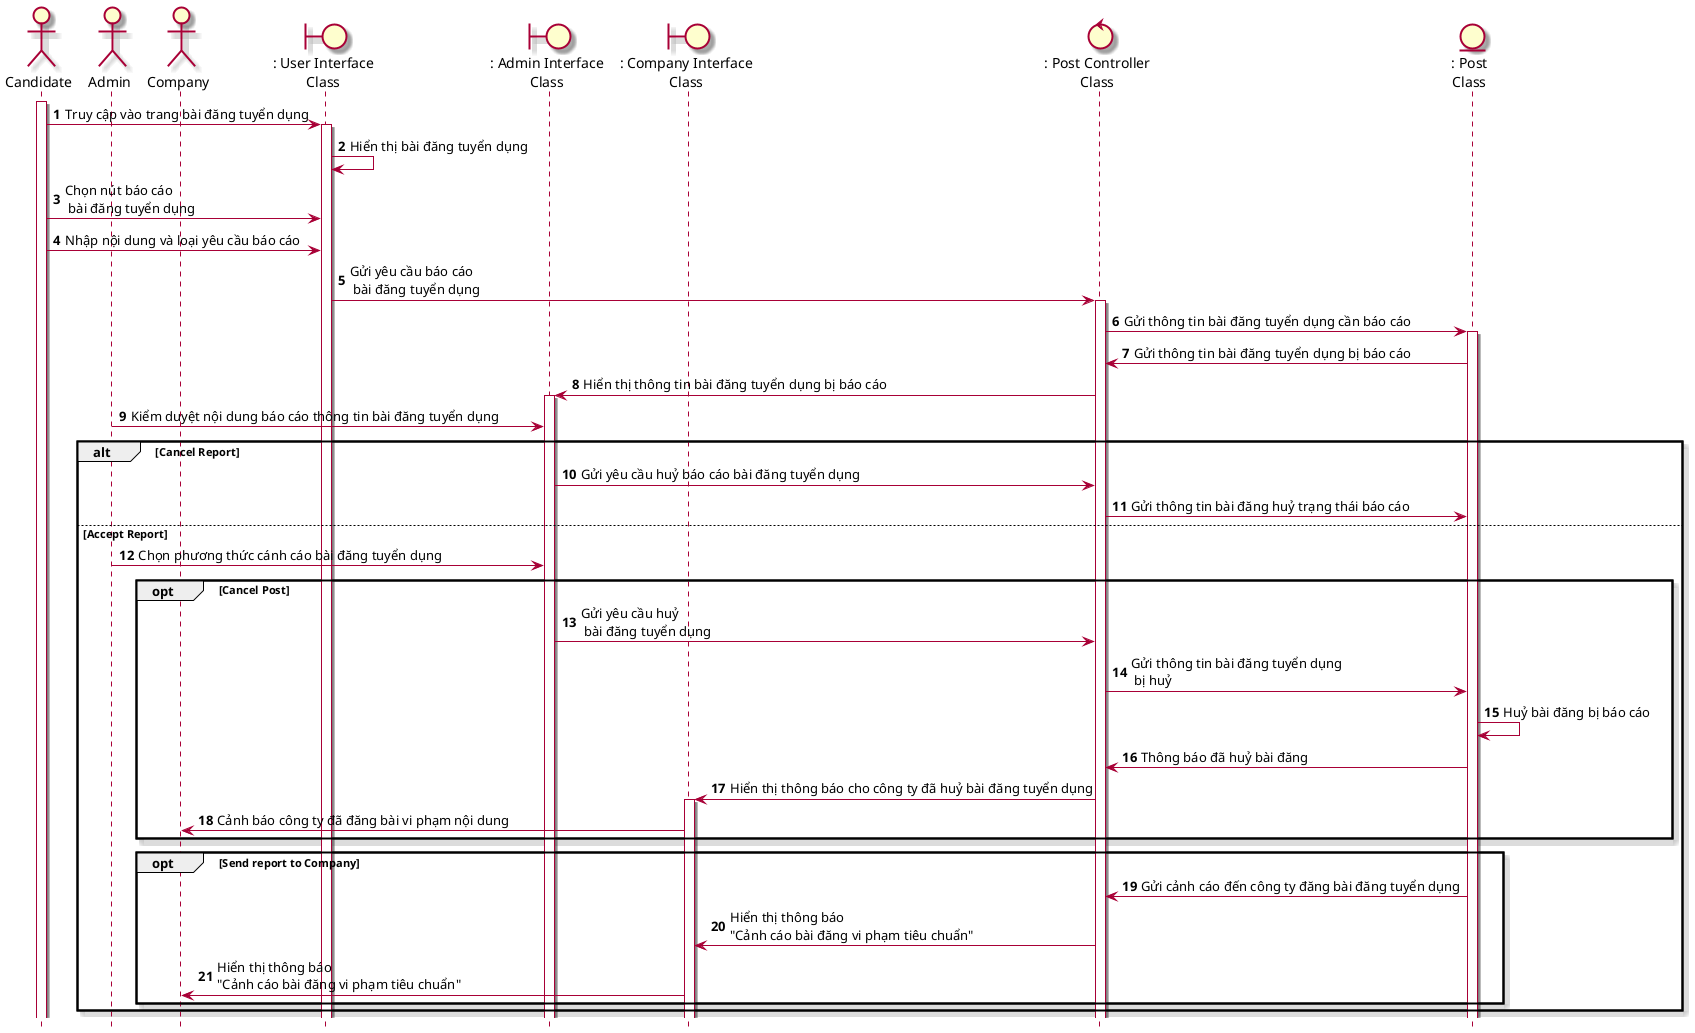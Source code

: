 @startuml SeqBaoCaoBaiDang
hide footbox
skin rose 
actor candidate as "Candidate"
actor admin as "Admin"
actor company as "Company"
boundary userInterface as ": User Interface\nClass"
boundary adminInterface as ": Admin Interface\nClass"
boundary companyInterface as ": Company Interface\nClass"
control postController as ": Post Controller\nClass"
entity Post as ": Post\nClass"
candidate++
autonumber
candidate-> userInterface++: Truy cập vào trang bài đăng tuyển dụng
userInterface-> userInterface: Hiển thị bài đăng tuyển dụng
candidate-> userInterface: Chọn nút báo cáo\n bài đăng tuyển dụng
candidate-> userInterface: Nhập nội dung và loại yêu cầu báo cáo
userInterface-> postController++: Gửi yêu cầu báo cáo\n bài đăng tuyển dụng
postController-> Post++: Gửi thông tin bài đăng tuyển dụng cần báo cáo
Post -> postController: Gửi thông tin bài đăng tuyển dụng bị báo cáo
postController-> adminInterface++: Hiển thị thông tin bài đăng tuyển dụng bị báo cáo
admin -> adminInterface: Kiểm duyệt nội dung báo cáo thông tin bài đăng tuyển dụng
alt Cancel Report
adminInterface -> postController: Gửi yêu cầu huỷ báo cáo bài đăng tuyển dụng
postController -> Post: Gửi thông tin bài đăng huỷ trạng thái báo cáo
else Accept Report
admin -> adminInterface: Chọn phương thức cánh cáo bài đăng tuyển dụng
opt Cancel Post
adminInterface -> postController: Gửi yêu cầu huỷ\n bài đăng tuyển dụng
postController -> Post: Gửi thông tin bài đăng tuyển dụng\n bị huỷ
Post->Post: Huỷ bài đăng bị báo cáo 
Post->postController: Thông báo đã huỷ bài đăng
postController-> companyInterface++: Hiển thị thông báo cho công ty đã huỷ bài đăng tuyển dụng
companyInterface -> company: Cảnh báo công ty đã đăng bài vi phạm nội dung
end
opt Send report to Company 
Post -> postController: Gửi cảnh cáo đến công ty đăng bài đăng tuyển dụng
postController -> companyInterface: Hiển thị thông báo \n"Cảnh cáo bài đăng vi phạm tiêu chuẩn"
companyInterface -> company: Hiển thị thông báo \n"Cảnh cáo bài đăng vi phạm tiêu chuẩn"

end
end
@enduml